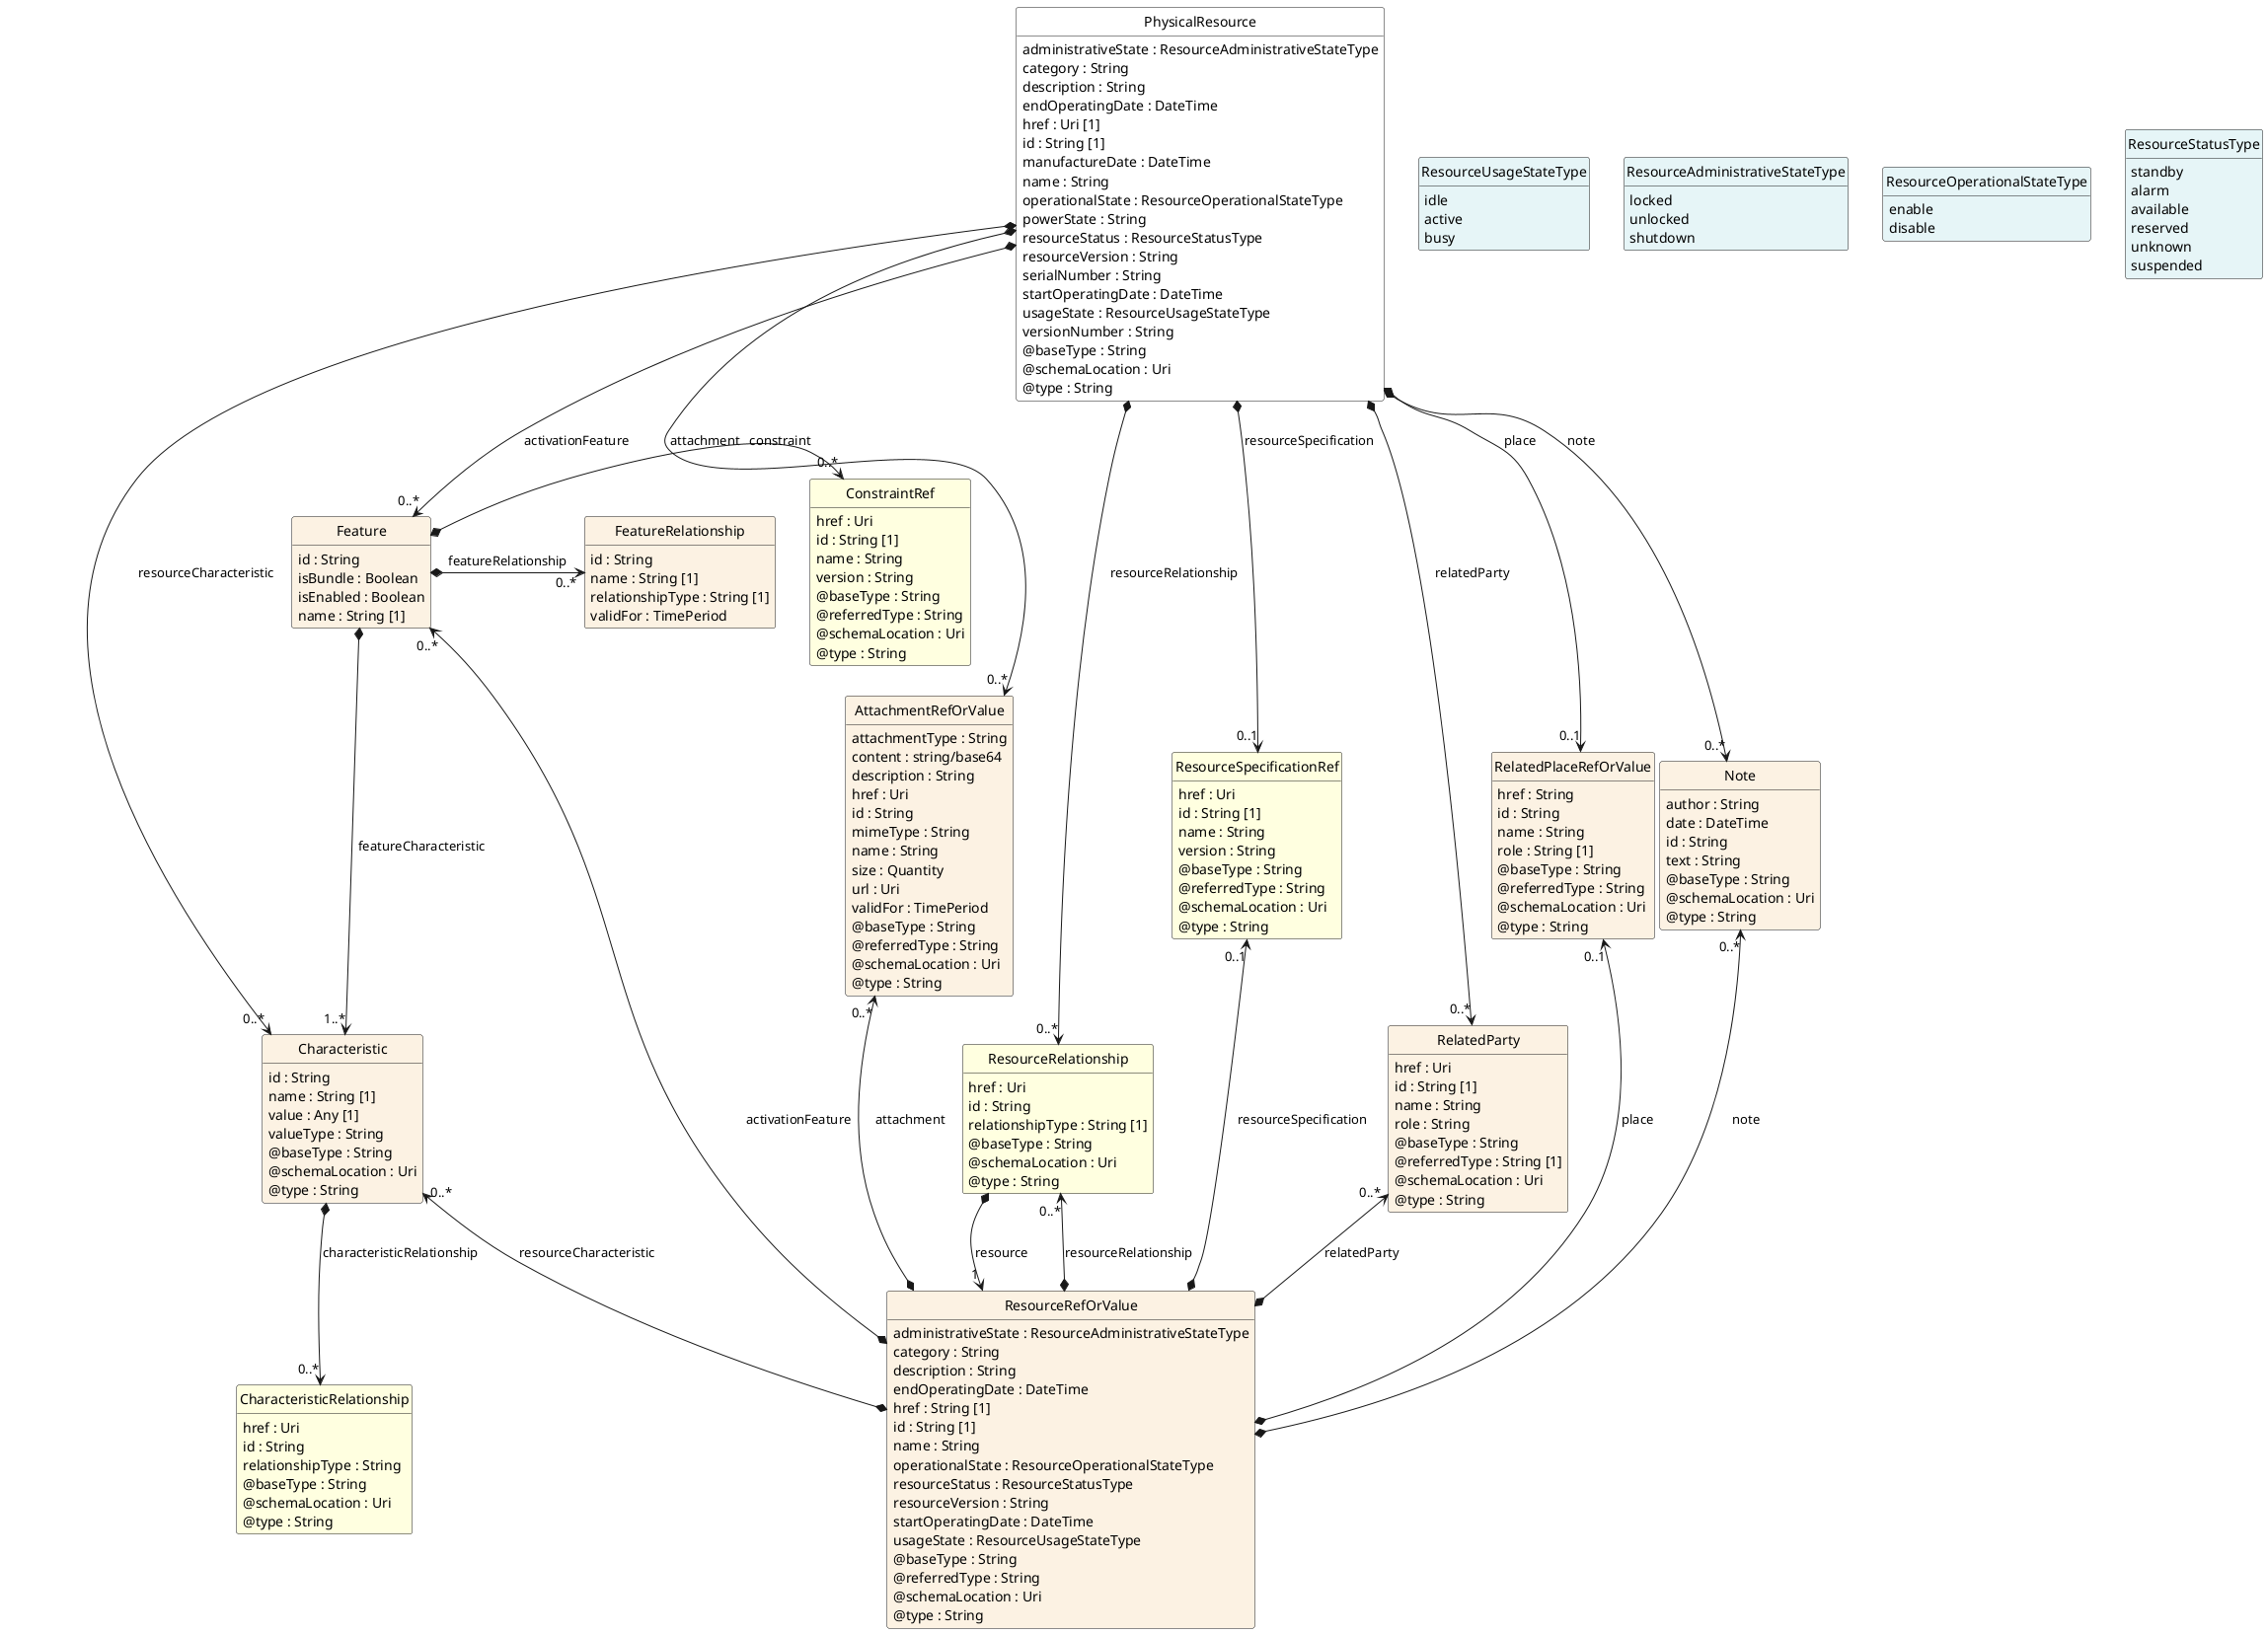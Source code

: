 @startuml
hide circle
hide methods
hide stereotype
show <<Enumeration>> stereotype
skinparam class {
   BackgroundColor<<Enumeration>> #E6F5F7
   BackgroundColor<<Ref>> #FFFFE0
   BackgroundColor<<Pivot>> #FFFFFFF
   BackgroundColor<<SimpleType>> #E2F0DA
   BackgroundColor #FCF2E3
}

class PhysicalResource <<Pivot>> {
    administrativeState : ResourceAdministrativeStateType
    category : String
    description : String
    endOperatingDate : DateTime
    href : Uri [1]
    id : String [1]
    manufactureDate : DateTime
    name : String
    operationalState : ResourceOperationalStateType
    powerState : String
    resourceStatus : ResourceStatusType
    resourceVersion : String
    serialNumber : String
    startOperatingDate : DateTime
    usageState : ResourceUsageStateType
    versionNumber : String
    @baseType : String
    @schemaLocation : Uri
    @type : String
}

class Note  {
    author : String
    date : DateTime
    id : String
    text : String
    @baseType : String
    @schemaLocation : Uri
    @type : String
}

class ResourceUsageStateType <<Enumeration>> {
    idle
    active
    busy
}

class AttachmentRefOrValue  {
    attachmentType : String
    content : string/base64
    description : String
    href : Uri
    id : String
    mimeType : String
    name : String
    size : Quantity
    url : Uri
    validFor : TimePeriod
    @baseType : String
    @referredType : String
    @schemaLocation : Uri
    @type : String
}

class ResourceAdministrativeStateType <<Enumeration>> {
    locked
    unlocked
    shutdown
}

class ResourceRelationship  <<Ref>> {
    href : Uri
    id : String
    relationshipType : String [1]
    @baseType : String
    @schemaLocation : Uri
    @type : String
}

class ResourceRefOrValue  {
    administrativeState : ResourceAdministrativeStateType
    category : String
    description : String
    endOperatingDate : DateTime
    href : String [1]
    id : String [1]
    name : String
    operationalState : ResourceOperationalStateType
    resourceStatus : ResourceStatusType
    resourceVersion : String
    startOperatingDate : DateTime
    usageState : ResourceUsageStateType
    @baseType : String
    @referredType : String
    @schemaLocation : Uri
    @type : String
}

class Feature  {
    id : String
    isBundle : Boolean
    isEnabled : Boolean
    name : String [1]
}

class Characteristic  {
    id : String
    name : String [1]
    value : Any [1]
    valueType : String
    @baseType : String
    @schemaLocation : Uri
    @type : String
}

class CharacteristicRelationship  <<Ref>> {
    href : Uri
    id : String
    relationshipType : String
    @baseType : String
    @schemaLocation : Uri
    @type : String
}

class ConstraintRef  <<Ref>> {
    href : Uri
    id : String [1]
    name : String
    version : String
    @baseType : String
    @referredType : String
    @schemaLocation : Uri
    @type : String
}

class FeatureRelationship  {
    id : String
    name : String [1]
    relationshipType : String [1]
    validFor : TimePeriod
}

class ResourceSpecificationRef  <<Ref>> {
    href : Uri
    id : String [1]
    name : String
    version : String
    @baseType : String
    @referredType : String
    @schemaLocation : Uri
    @type : String
}

class RelatedParty  {
    href : Uri
    id : String [1]
    name : String
    role : String
    @baseType : String
    @referredType : String [1]
    @schemaLocation : Uri
    @type : String
}

class ResourceStatusType <<Enumeration>> {
    standby
    alarm
    available
    reserved
    unknown
    suspended
}

class ResourceOperationalStateType <<Enumeration>> {
    enable
    disable
}

class RelatedPlaceRefOrValue  {
    href : String
    id : String
    name : String
    role : String [1]
    @baseType : String
    @referredType : String
    @schemaLocation : Uri
    @type : String
}

PhysicalResource *-->  "0..*" AttachmentRefOrValue : attachment

PhysicalResource *-->  "0..*" Note : note

PhysicalResource *-->  "0..*" RelatedParty : relatedParty

PhysicalResource *-->  "0..1" RelatedPlaceRefOrValue : place

PhysicalResource *-->  "0..*" ResourceRelationship : resourceRelationship

PhysicalResource *-->  "0..1" ResourceSpecificationRef : resourceSpecification

PhysicalResource -right[hidden]-> ResourceUsageStateType

ResourceUsageStateType -right[hidden]-> ResourceAdministrativeStateType

ResourceAdministrativeStateType -right[hidden]-> ResourceOperationalStateType

ResourceOperationalStateType -right[hidden]-> ResourceStatusType

PhysicalResource *-->  "0..*" Characteristic : resourceCharacteristic

PhysicalResource *-->  "0..*" Feature : activationFeature

Note "0..*" <--* ResourceRefOrValue : note

ResourceRelationship *-->  "1" ResourceRefOrValue : resource

ResourceRelationship "0..*" <--* ResourceRefOrValue : resourceRelationship

Feature *-->  "1..*" Characteristic : featureCharacteristic

AttachmentRefOrValue "0..*" <--* ResourceRefOrValue : attachment

RelatedParty "0..*" <--* ResourceRefOrValue : relatedParty

RelatedPlaceRefOrValue "0..1" <--* ResourceRefOrValue : place

ResourceSpecificationRef "0..1" <--* ResourceRefOrValue : resourceSpecification

Characteristic "0..*" <--* ResourceRefOrValue : resourceCharacteristic

Feature "0..*" <--* ResourceRefOrValue : activationFeature

ConstraintRef "0..*" <-left-* Feature : constraint

Feature *-right-> "0..*" FeatureRelationship : featureRelationship

Characteristic *-->  "0..*" CharacteristicRelationship : characteristicRelationship

@enduml